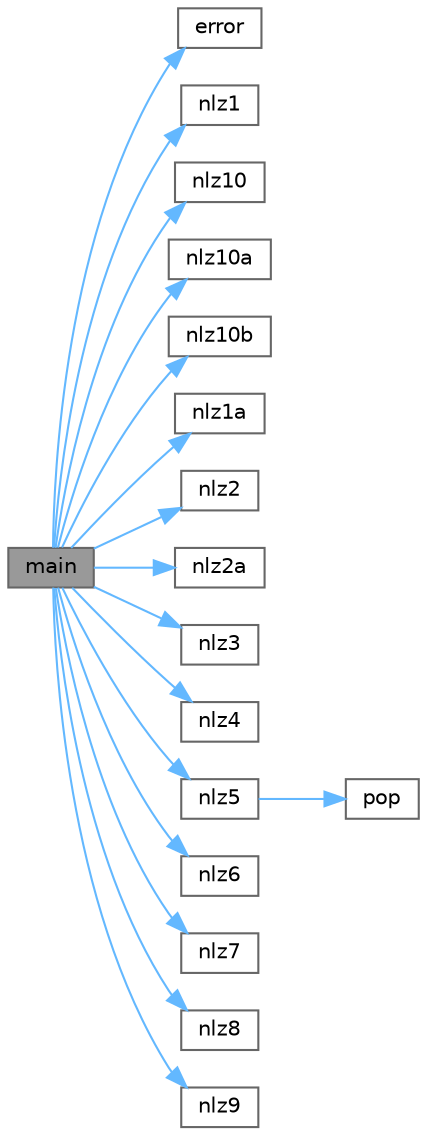 digraph "main"
{
 // LATEX_PDF_SIZE
  bgcolor="transparent";
  edge [fontname=Helvetica,fontsize=10,labelfontname=Helvetica,labelfontsize=10];
  node [fontname=Helvetica,fontsize=10,shape=box,height=0.2,width=0.4];
  rankdir="LR";
  Node1 [id="Node000001",label="main",height=0.2,width=0.4,color="gray40", fillcolor="grey60", style="filled", fontcolor="black",tooltip=" "];
  Node1 -> Node2 [id="edge17_Node000001_Node000002",color="steelblue1",style="solid",tooltip=" "];
  Node2 [id="Node000002",label="error",height=0.2,width=0.4,color="grey40", fillcolor="white", style="filled",URL="$_classes_2lib_2glm_2test_2core_2core__func__integer__find__msb_8cpp.html#ab34dedbf30a51859090cbab92fa60edb",tooltip=" "];
  Node1 -> Node3 [id="edge18_Node000001_Node000003",color="steelblue1",style="solid",tooltip=" "];
  Node3 [id="Node000003",label="nlz1",height=0.2,width=0.4,color="grey40", fillcolor="white", style="filled",URL="$_classes_2lib_2glm_2test_2core_2core__func__integer__find__msb_8cpp.html#abaa1e000f71f22604a6830addf6f8f01",tooltip=" "];
  Node1 -> Node4 [id="edge19_Node000001_Node000004",color="steelblue1",style="solid",tooltip=" "];
  Node4 [id="Node000004",label="nlz10",height=0.2,width=0.4,color="grey40", fillcolor="white", style="filled",URL="$_classes_2lib_2glm_2test_2core_2core__func__integer__find__msb_8cpp.html#a4c85d11c045a56af48deb095b12ecd60",tooltip=" "];
  Node1 -> Node5 [id="edge20_Node000001_Node000005",color="steelblue1",style="solid",tooltip=" "];
  Node5 [id="Node000005",label="nlz10a",height=0.2,width=0.4,color="grey40", fillcolor="white", style="filled",URL="$_classes_2lib_2glm_2test_2core_2core__func__integer__find__msb_8cpp.html#ac58488792a8b43d0a37f3df5f09c4f2b",tooltip=" "];
  Node1 -> Node6 [id="edge21_Node000001_Node000006",color="steelblue1",style="solid",tooltip=" "];
  Node6 [id="Node000006",label="nlz10b",height=0.2,width=0.4,color="grey40", fillcolor="white", style="filled",URL="$_classes_2lib_2glm_2test_2core_2core__func__integer__find__msb_8cpp.html#a2bccf6d8981c628215aab54f4dc5e8c8",tooltip=" "];
  Node1 -> Node7 [id="edge22_Node000001_Node000007",color="steelblue1",style="solid",tooltip=" "];
  Node7 [id="Node000007",label="nlz1a",height=0.2,width=0.4,color="grey40", fillcolor="white", style="filled",URL="$_classes_2lib_2glm_2test_2core_2core__func__integer__find__msb_8cpp.html#ae73031cbd6fa525885cea5be27b97558",tooltip=" "];
  Node1 -> Node8 [id="edge23_Node000001_Node000008",color="steelblue1",style="solid",tooltip=" "];
  Node8 [id="Node000008",label="nlz2",height=0.2,width=0.4,color="grey40", fillcolor="white", style="filled",URL="$_classes_2lib_2glm_2test_2core_2core__func__integer__find__msb_8cpp.html#a635a9b105c39b6b680e33038733f3e29",tooltip=" "];
  Node1 -> Node9 [id="edge24_Node000001_Node000009",color="steelblue1",style="solid",tooltip=" "];
  Node9 [id="Node000009",label="nlz2a",height=0.2,width=0.4,color="grey40", fillcolor="white", style="filled",URL="$_classes_2lib_2glm_2test_2core_2core__func__integer__find__msb_8cpp.html#a26eb10fc78ab8ab90c9ad0a2ed43b0d3",tooltip=" "];
  Node1 -> Node10 [id="edge25_Node000001_Node000010",color="steelblue1",style="solid",tooltip=" "];
  Node10 [id="Node000010",label="nlz3",height=0.2,width=0.4,color="grey40", fillcolor="white", style="filled",URL="$_classes_2lib_2glm_2test_2core_2core__func__integer__find__msb_8cpp.html#a58814a20b9718845bd8a0ee21d9fba36",tooltip=" "];
  Node1 -> Node11 [id="edge26_Node000001_Node000011",color="steelblue1",style="solid",tooltip=" "];
  Node11 [id="Node000011",label="nlz4",height=0.2,width=0.4,color="grey40", fillcolor="white", style="filled",URL="$_classes_2lib_2glm_2test_2core_2core__func__integer__find__msb_8cpp.html#aecb119a86a074f58c2a5dda603e6786d",tooltip=" "];
  Node1 -> Node12 [id="edge27_Node000001_Node000012",color="steelblue1",style="solid",tooltip=" "];
  Node12 [id="Node000012",label="nlz5",height=0.2,width=0.4,color="grey40", fillcolor="white", style="filled",URL="$_classes_2lib_2glm_2test_2core_2core__func__integer__find__msb_8cpp.html#aa87dd42080b64354f6059fd526df27be",tooltip=" "];
  Node12 -> Node13 [id="edge28_Node000012_Node000013",color="steelblue1",style="solid",tooltip=" "];
  Node13 [id="Node000013",label="pop",height=0.2,width=0.4,color="grey40", fillcolor="white", style="filled",URL="$_classes_2lib_2glm_2test_2core_2core__func__integer__find__msb_8cpp.html#af90aa2f32f9c39ddd552c1d27f65dbaf",tooltip=" "];
  Node1 -> Node14 [id="edge29_Node000001_Node000014",color="steelblue1",style="solid",tooltip=" "];
  Node14 [id="Node000014",label="nlz6",height=0.2,width=0.4,color="grey40", fillcolor="white", style="filled",URL="$_classes_2lib_2glm_2test_2core_2core__func__integer__find__msb_8cpp.html#a465c8ad891cb1c8a9ce7c1362f63030b",tooltip=" "];
  Node1 -> Node15 [id="edge30_Node000001_Node000015",color="steelblue1",style="solid",tooltip=" "];
  Node15 [id="Node000015",label="nlz7",height=0.2,width=0.4,color="grey40", fillcolor="white", style="filled",URL="$_classes_2lib_2glm_2test_2core_2core__func__integer__find__msb_8cpp.html#a541f3c6eb60ecdeaa4261d6cd274ca4b",tooltip=" "];
  Node1 -> Node16 [id="edge31_Node000001_Node000016",color="steelblue1",style="solid",tooltip=" "];
  Node16 [id="Node000016",label="nlz8",height=0.2,width=0.4,color="grey40", fillcolor="white", style="filled",URL="$_classes_2lib_2glm_2test_2core_2core__func__integer__find__msb_8cpp.html#ad0e03185ce1bc747e9326eb9b4c9a5fe",tooltip=" "];
  Node1 -> Node17 [id="edge32_Node000001_Node000017",color="steelblue1",style="solid",tooltip=" "];
  Node17 [id="Node000017",label="nlz9",height=0.2,width=0.4,color="grey40", fillcolor="white", style="filled",URL="$_classes_2lib_2glm_2test_2core_2core__func__integer__find__msb_8cpp.html#aa81ccc96d228349363ce458e7562ada2",tooltip=" "];
}
